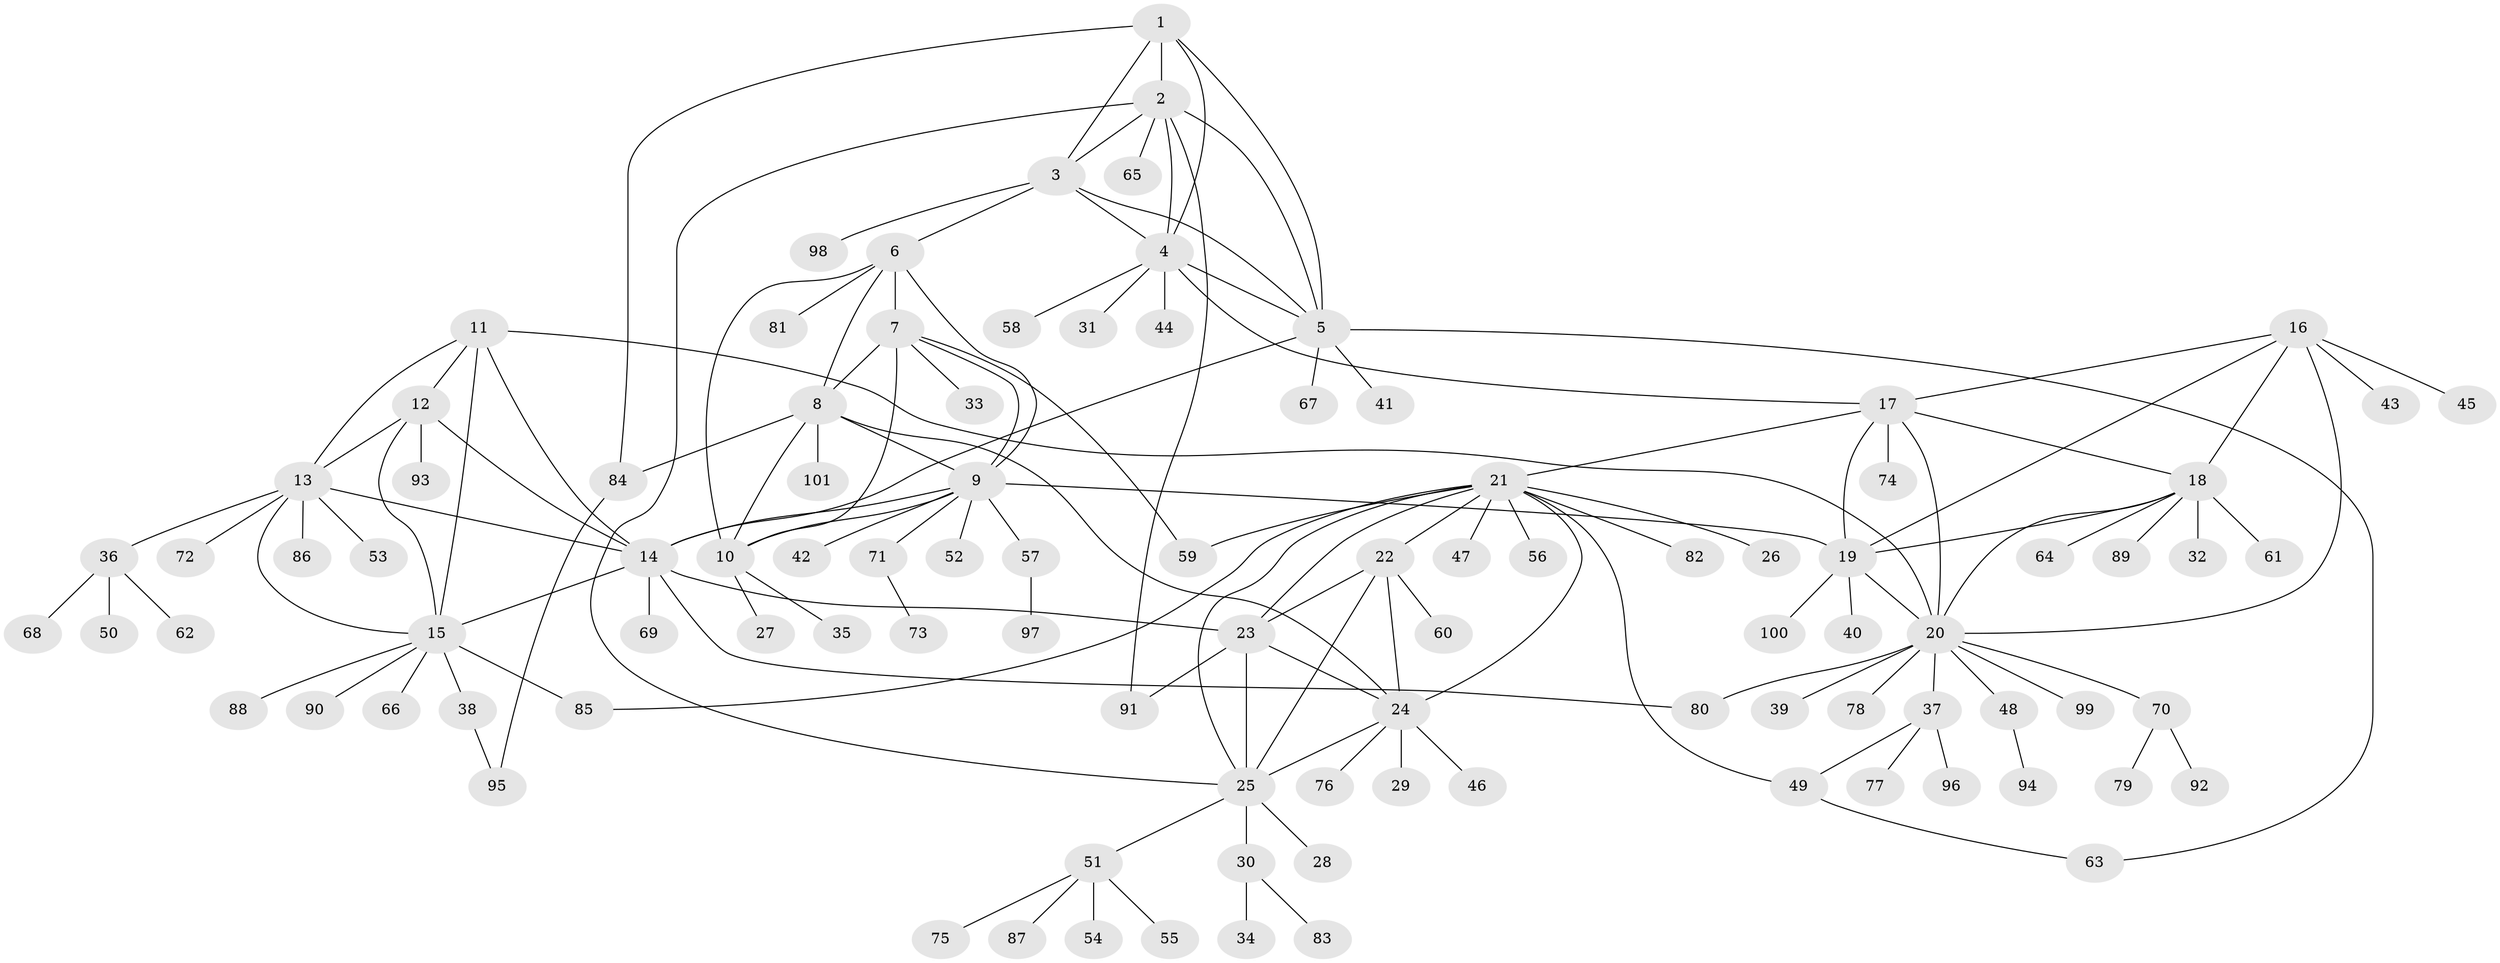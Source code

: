 // coarse degree distribution, {5: 0.03333333333333333, 7: 0.05, 6: 0.06666666666666667, 8: 0.03333333333333333, 4: 0.03333333333333333, 20: 0.016666666666666666, 14: 0.016666666666666666, 3: 0.05, 12: 0.016666666666666666, 1: 0.6, 2: 0.08333333333333333}
// Generated by graph-tools (version 1.1) at 2025/19/03/04/25 18:19:43]
// undirected, 101 vertices, 144 edges
graph export_dot {
graph [start="1"]
  node [color=gray90,style=filled];
  1;
  2;
  3;
  4;
  5;
  6;
  7;
  8;
  9;
  10;
  11;
  12;
  13;
  14;
  15;
  16;
  17;
  18;
  19;
  20;
  21;
  22;
  23;
  24;
  25;
  26;
  27;
  28;
  29;
  30;
  31;
  32;
  33;
  34;
  35;
  36;
  37;
  38;
  39;
  40;
  41;
  42;
  43;
  44;
  45;
  46;
  47;
  48;
  49;
  50;
  51;
  52;
  53;
  54;
  55;
  56;
  57;
  58;
  59;
  60;
  61;
  62;
  63;
  64;
  65;
  66;
  67;
  68;
  69;
  70;
  71;
  72;
  73;
  74;
  75;
  76;
  77;
  78;
  79;
  80;
  81;
  82;
  83;
  84;
  85;
  86;
  87;
  88;
  89;
  90;
  91;
  92;
  93;
  94;
  95;
  96;
  97;
  98;
  99;
  100;
  101;
  1 -- 2;
  1 -- 3;
  1 -- 4;
  1 -- 5;
  1 -- 84;
  2 -- 3;
  2 -- 4;
  2 -- 5;
  2 -- 25;
  2 -- 65;
  2 -- 91;
  3 -- 4;
  3 -- 5;
  3 -- 6;
  3 -- 98;
  4 -- 5;
  4 -- 17;
  4 -- 31;
  4 -- 44;
  4 -- 58;
  5 -- 14;
  5 -- 41;
  5 -- 63;
  5 -- 67;
  6 -- 7;
  6 -- 8;
  6 -- 9;
  6 -- 10;
  6 -- 81;
  7 -- 8;
  7 -- 9;
  7 -- 10;
  7 -- 33;
  7 -- 59;
  8 -- 9;
  8 -- 10;
  8 -- 24;
  8 -- 84;
  8 -- 101;
  9 -- 10;
  9 -- 14;
  9 -- 19;
  9 -- 42;
  9 -- 52;
  9 -- 57;
  9 -- 71;
  10 -- 27;
  10 -- 35;
  11 -- 12;
  11 -- 13;
  11 -- 14;
  11 -- 15;
  11 -- 20;
  12 -- 13;
  12 -- 14;
  12 -- 15;
  12 -- 93;
  13 -- 14;
  13 -- 15;
  13 -- 36;
  13 -- 53;
  13 -- 72;
  13 -- 86;
  14 -- 15;
  14 -- 23;
  14 -- 69;
  14 -- 80;
  15 -- 38;
  15 -- 66;
  15 -- 85;
  15 -- 88;
  15 -- 90;
  16 -- 17;
  16 -- 18;
  16 -- 19;
  16 -- 20;
  16 -- 43;
  16 -- 45;
  17 -- 18;
  17 -- 19;
  17 -- 20;
  17 -- 21;
  17 -- 74;
  18 -- 19;
  18 -- 20;
  18 -- 32;
  18 -- 61;
  18 -- 64;
  18 -- 89;
  19 -- 20;
  19 -- 40;
  19 -- 100;
  20 -- 37;
  20 -- 39;
  20 -- 48;
  20 -- 70;
  20 -- 78;
  20 -- 80;
  20 -- 99;
  21 -- 22;
  21 -- 23;
  21 -- 24;
  21 -- 25;
  21 -- 26;
  21 -- 47;
  21 -- 49;
  21 -- 56;
  21 -- 59;
  21 -- 82;
  21 -- 85;
  22 -- 23;
  22 -- 24;
  22 -- 25;
  22 -- 60;
  23 -- 24;
  23 -- 25;
  23 -- 91;
  24 -- 25;
  24 -- 29;
  24 -- 46;
  24 -- 76;
  25 -- 28;
  25 -- 30;
  25 -- 51;
  30 -- 34;
  30 -- 83;
  36 -- 50;
  36 -- 62;
  36 -- 68;
  37 -- 49;
  37 -- 77;
  37 -- 96;
  38 -- 95;
  48 -- 94;
  49 -- 63;
  51 -- 54;
  51 -- 55;
  51 -- 75;
  51 -- 87;
  57 -- 97;
  70 -- 79;
  70 -- 92;
  71 -- 73;
  84 -- 95;
}
